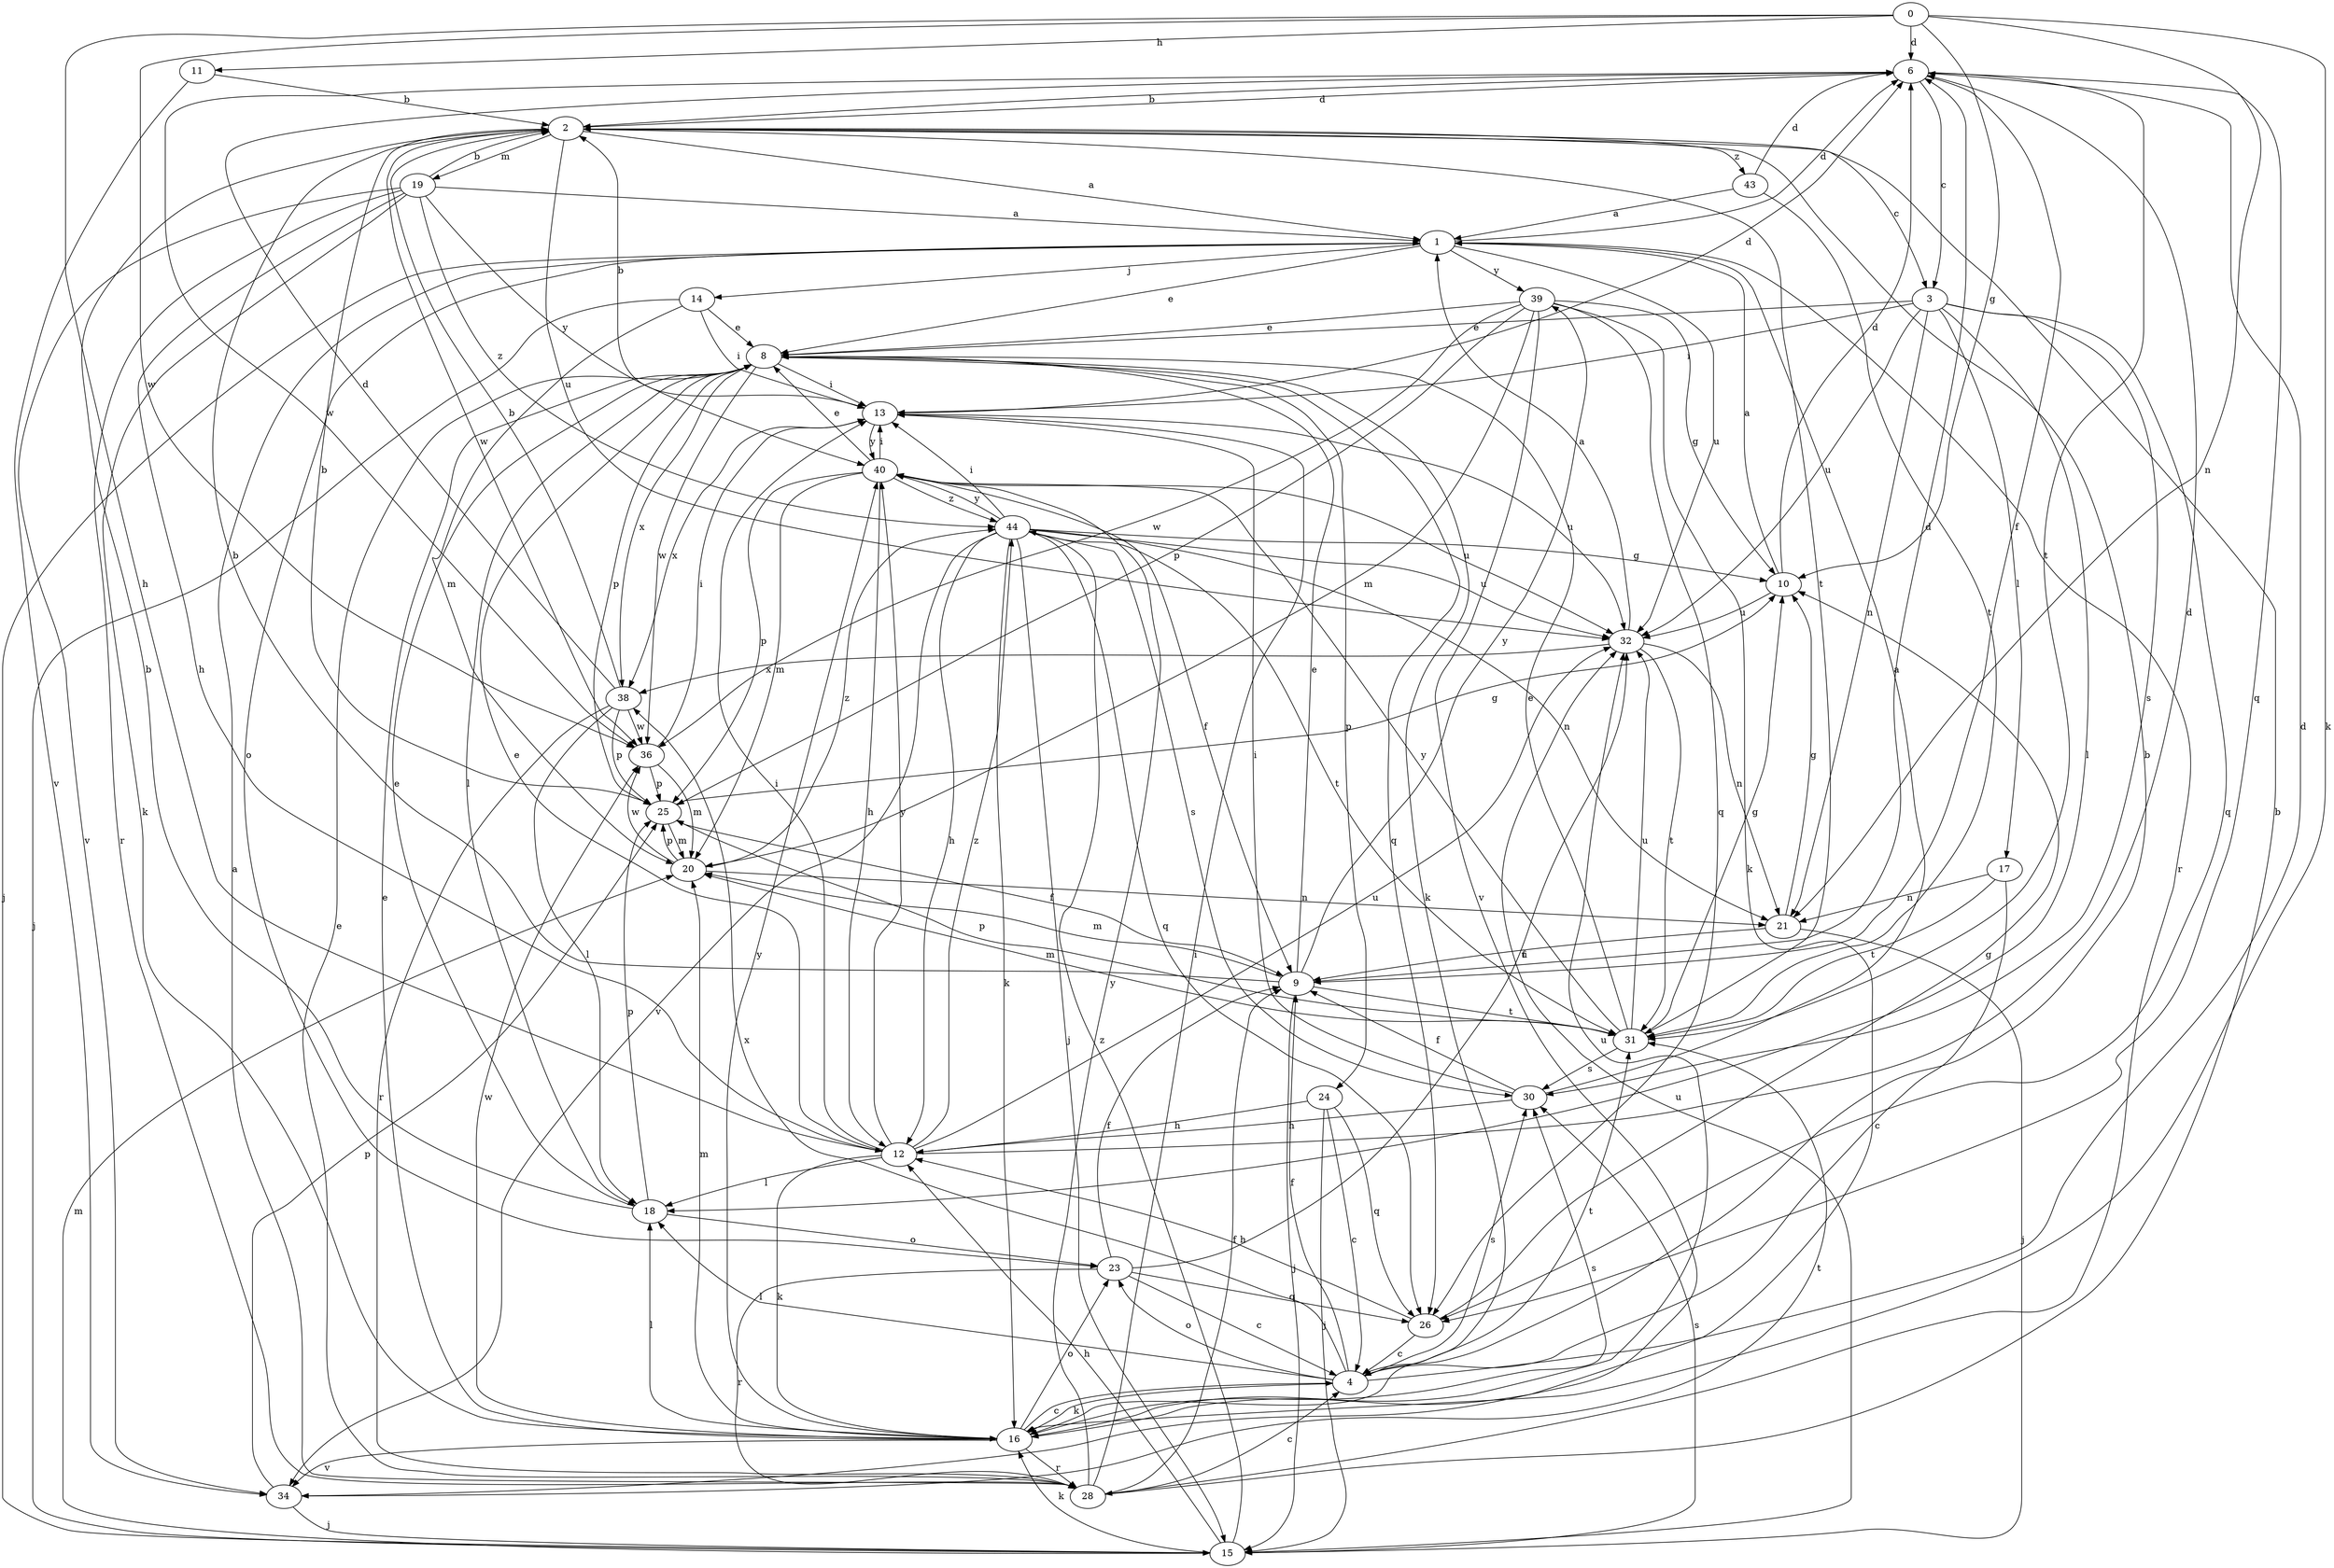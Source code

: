 strict digraph  {
0;
1;
2;
3;
4;
6;
8;
9;
10;
11;
12;
13;
14;
15;
16;
17;
18;
19;
20;
21;
23;
24;
25;
26;
28;
30;
31;
32;
34;
36;
38;
39;
40;
43;
44;
0 -> 6  [label=d];
0 -> 10  [label=g];
0 -> 11  [label=h];
0 -> 12  [label=h];
0 -> 16  [label=k];
0 -> 21  [label=n];
0 -> 36  [label=w];
1 -> 6  [label=d];
1 -> 8  [label=e];
1 -> 14  [label=j];
1 -> 15  [label=j];
1 -> 23  [label=o];
1 -> 28  [label=r];
1 -> 32  [label=u];
1 -> 39  [label=y];
2 -> 1  [label=a];
2 -> 3  [label=c];
2 -> 6  [label=d];
2 -> 19  [label=m];
2 -> 31  [label=t];
2 -> 32  [label=u];
2 -> 36  [label=w];
2 -> 43  [label=z];
3 -> 8  [label=e];
3 -> 13  [label=i];
3 -> 17  [label=l];
3 -> 18  [label=l];
3 -> 21  [label=n];
3 -> 26  [label=q];
3 -> 30  [label=s];
3 -> 32  [label=u];
4 -> 2  [label=b];
4 -> 6  [label=d];
4 -> 9  [label=f];
4 -> 16  [label=k];
4 -> 18  [label=l];
4 -> 23  [label=o];
4 -> 30  [label=s];
4 -> 31  [label=t];
4 -> 38  [label=x];
6 -> 2  [label=b];
6 -> 3  [label=c];
6 -> 9  [label=f];
6 -> 26  [label=q];
6 -> 31  [label=t];
6 -> 36  [label=w];
8 -> 13  [label=i];
8 -> 16  [label=k];
8 -> 18  [label=l];
8 -> 24  [label=p];
8 -> 25  [label=p];
8 -> 26  [label=q];
8 -> 36  [label=w];
8 -> 38  [label=x];
9 -> 2  [label=b];
9 -> 6  [label=d];
9 -> 8  [label=e];
9 -> 15  [label=j];
9 -> 20  [label=m];
9 -> 31  [label=t];
9 -> 39  [label=y];
10 -> 1  [label=a];
10 -> 6  [label=d];
10 -> 32  [label=u];
11 -> 2  [label=b];
11 -> 34  [label=v];
12 -> 6  [label=d];
12 -> 8  [label=e];
12 -> 13  [label=i];
12 -> 16  [label=k];
12 -> 18  [label=l];
12 -> 32  [label=u];
12 -> 40  [label=y];
12 -> 44  [label=z];
13 -> 2  [label=b];
13 -> 6  [label=d];
13 -> 32  [label=u];
13 -> 38  [label=x];
13 -> 40  [label=y];
14 -> 8  [label=e];
14 -> 13  [label=i];
14 -> 15  [label=j];
14 -> 20  [label=m];
15 -> 12  [label=h];
15 -> 16  [label=k];
15 -> 20  [label=m];
15 -> 30  [label=s];
15 -> 32  [label=u];
15 -> 44  [label=z];
16 -> 4  [label=c];
16 -> 8  [label=e];
16 -> 18  [label=l];
16 -> 20  [label=m];
16 -> 23  [label=o];
16 -> 28  [label=r];
16 -> 30  [label=s];
16 -> 32  [label=u];
16 -> 34  [label=v];
16 -> 36  [label=w];
16 -> 40  [label=y];
17 -> 4  [label=c];
17 -> 21  [label=n];
17 -> 31  [label=t];
18 -> 2  [label=b];
18 -> 8  [label=e];
18 -> 23  [label=o];
18 -> 25  [label=p];
19 -> 1  [label=a];
19 -> 2  [label=b];
19 -> 12  [label=h];
19 -> 16  [label=k];
19 -> 28  [label=r];
19 -> 34  [label=v];
19 -> 40  [label=y];
19 -> 44  [label=z];
20 -> 21  [label=n];
20 -> 25  [label=p];
20 -> 36  [label=w];
20 -> 44  [label=z];
21 -> 9  [label=f];
21 -> 10  [label=g];
21 -> 15  [label=j];
23 -> 4  [label=c];
23 -> 9  [label=f];
23 -> 26  [label=q];
23 -> 28  [label=r];
23 -> 32  [label=u];
24 -> 4  [label=c];
24 -> 12  [label=h];
24 -> 15  [label=j];
24 -> 26  [label=q];
25 -> 2  [label=b];
25 -> 9  [label=f];
25 -> 10  [label=g];
25 -> 20  [label=m];
26 -> 4  [label=c];
26 -> 10  [label=g];
26 -> 12  [label=h];
28 -> 1  [label=a];
28 -> 2  [label=b];
28 -> 4  [label=c];
28 -> 8  [label=e];
28 -> 9  [label=f];
28 -> 13  [label=i];
28 -> 40  [label=y];
30 -> 1  [label=a];
30 -> 9  [label=f];
30 -> 12  [label=h];
30 -> 13  [label=i];
31 -> 8  [label=e];
31 -> 10  [label=g];
31 -> 20  [label=m];
31 -> 25  [label=p];
31 -> 30  [label=s];
31 -> 32  [label=u];
31 -> 40  [label=y];
32 -> 1  [label=a];
32 -> 21  [label=n];
32 -> 31  [label=t];
32 -> 38  [label=x];
34 -> 15  [label=j];
34 -> 25  [label=p];
34 -> 31  [label=t];
36 -> 13  [label=i];
36 -> 20  [label=m];
36 -> 25  [label=p];
38 -> 2  [label=b];
38 -> 6  [label=d];
38 -> 18  [label=l];
38 -> 25  [label=p];
38 -> 28  [label=r];
38 -> 36  [label=w];
39 -> 8  [label=e];
39 -> 10  [label=g];
39 -> 16  [label=k];
39 -> 20  [label=m];
39 -> 25  [label=p];
39 -> 26  [label=q];
39 -> 34  [label=v];
39 -> 36  [label=w];
40 -> 8  [label=e];
40 -> 9  [label=f];
40 -> 12  [label=h];
40 -> 13  [label=i];
40 -> 20  [label=m];
40 -> 25  [label=p];
40 -> 32  [label=u];
40 -> 44  [label=z];
43 -> 1  [label=a];
43 -> 6  [label=d];
43 -> 31  [label=t];
44 -> 10  [label=g];
44 -> 12  [label=h];
44 -> 13  [label=i];
44 -> 15  [label=j];
44 -> 16  [label=k];
44 -> 21  [label=n];
44 -> 26  [label=q];
44 -> 30  [label=s];
44 -> 31  [label=t];
44 -> 32  [label=u];
44 -> 34  [label=v];
44 -> 40  [label=y];
}
